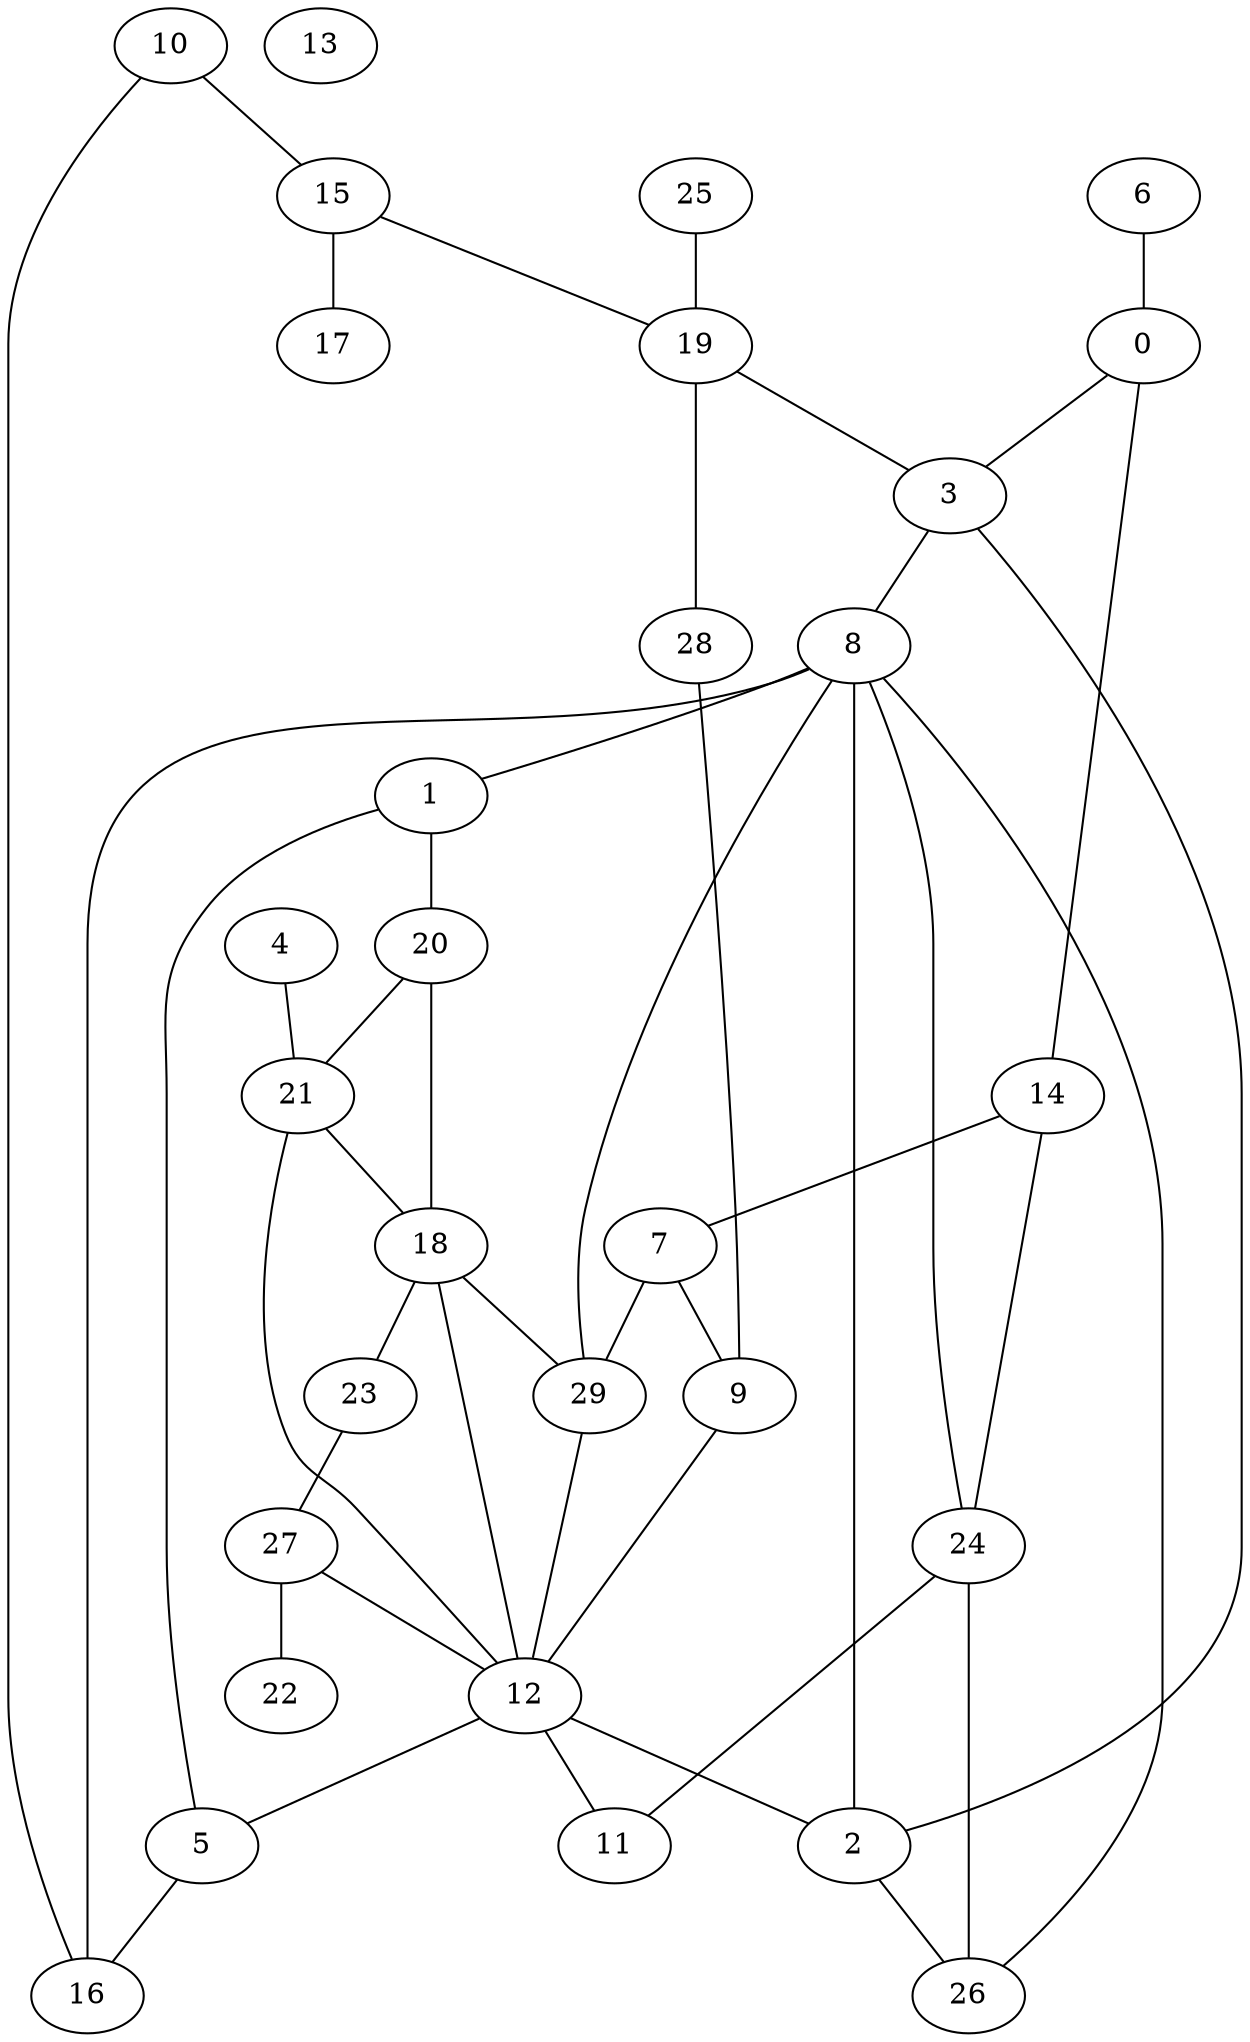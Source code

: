 graph {
	0 [label=0]
	1 [label=1]
	2 [label=2]
	3 [label=3]
	4 [label=4]
	5 [label=5]
	6 [label=6]
	7 [label=7]
	8 [label=8]
	9 [label=9]
	10 [label=10]
	11 [label=11]
	12 [label=12]
	13 [label=13]
	14 [label=14]
	15 [label=15]
	16 [label=16]
	17 [label=17]
	18 [label=18]
	19 [label=19]
	20 [label=20]
	21 [label=21]
	22 [label=22]
	23 [label=23]
	24 [label=24]
	25 [label=25]
	26 [label=26]
	27 [label=27]
	28 [label=28]
	29 [label=29]
	27 -- 12
	12 -- 2
	15 -- 19
	12 -- 21
	23 -- 27
	27 -- 22
	8 -- 29
	12 -- 5
	0 -- 3
	7 -- 29
	19 -- 28
	15 -- 17
	21 -- 18
	1 -- 5
	16 -- 8
	10 -- 15
	24 -- 11
	26 -- 8
	29 -- 12
	7 -- 9
	2 -- 3
	1 -- 20
	20 -- 21
	6 -- 0
	10 -- 16
	14 -- 24
	9 -- 12
	18 -- 29
	4 -- 21
	14 -- 7
	28 -- 9
	5 -- 16
	8 -- 1
	18 -- 20
	18 -- 23
	19 -- 3
	3 -- 8
	2 -- 26
	24 -- 26
	0 -- 14
	18 -- 12
	8 -- 24
	8 -- 2
	12 -- 11
	25 -- 19
}
